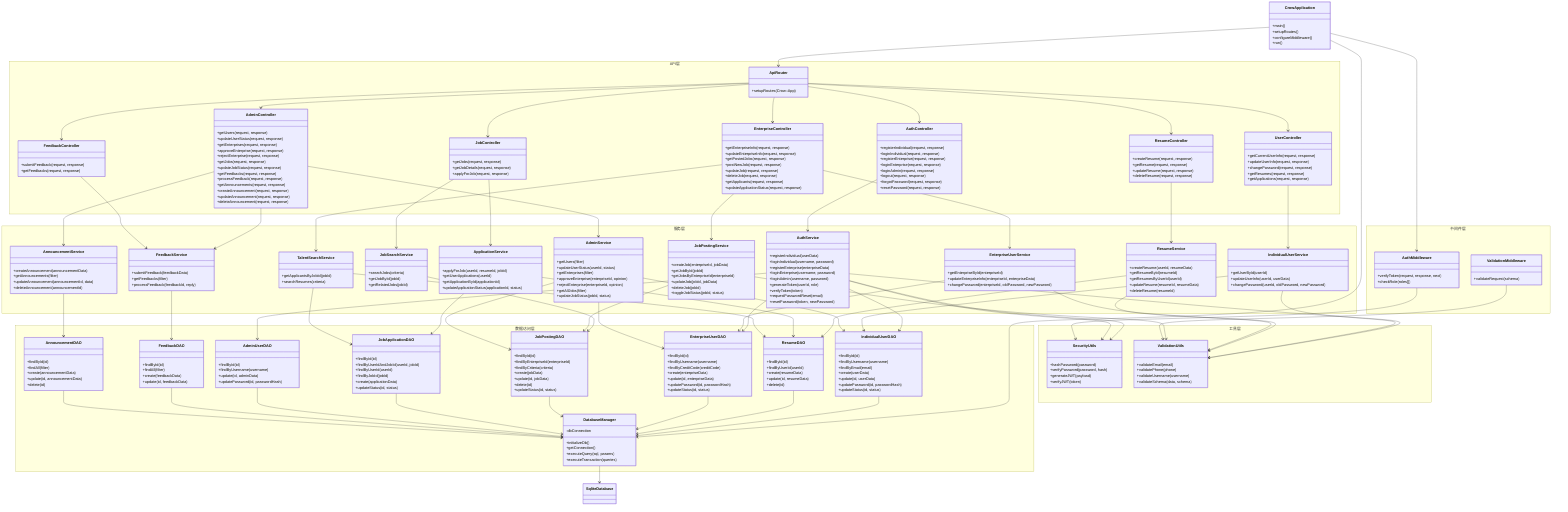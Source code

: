 classDiagram
    %% 主要分层
    class CrowApplication {
        +main()
        +setupRoutes()
        +configureMiddleware()
        +run()
    }
    
    %% API路由与控制器层
    namespace API层 {
        class ApiRouter {
            +setupRoutes(Crow::App)
        }
        
        class AuthController {
            +registerIndividual(request, response)
            +loginIndividual(request, response)
            +registerEnterprise(request, response)
            +loginEnterprise(request, response)
            +loginAdmin(request, response)
            +logout(request, response)
            +forgotPassword(request, response)
            +resetPassword(request, response)
        }
        
        class UserController {
            +getCurrentUserInfo(request, response)
            +updateUserInfo(request, response)
            +changePassword(request, response)
            +getResumes(request, response)
            +getApplications(request, response)
        }
        
        class ResumeController {
            +createResume(request, response)
            +getResume(request, response)
            +updateResume(request, response)
            +deleteResume(request, response)
        }
        
        class JobController {
            +getJobs(request, response)
            +getJobDetails(request, response)
            +applyForJob(request, response)
        }
        
        class EnterpriseController {
            +getEnterpriseInfo(request, response)
            +updateEnterpriseInfo(request, response)
            +getPostedJobs(request, response)
            +postNewJob(request, response)
            +updateJob(request, response)
            +deleteJob(request, response)
            +getApplicants(request, response)
            +updateApplicationStatus(request, response)
        }
        
        class AdminController {
            +getUsers(request, response)
            +updateUserStatus(request, response)
            +getEnterprises(request, response)
            +approveEnterprise(request, response)
            +rejectEnterprise(request, response)
            +getJobs(request, response)
            +updateJobStatus(request, response)
            +getFeedbacks(request, response)
            +processFeedback(request, response)
            +getAnnouncements(request, response)
            +createAnnouncement(request, response)
            +updateAnnouncement(request, response)
            +deleteAnnouncement(request, response)
        }
        
        class FeedbackController {
            +submitFeedback(request, response)
            +getFeedbacks(request, response)
        }
    }
    
    %% 中间件层
    namespace 中间件层 {
        class AuthMiddleware {
            +verifyToken(request, response, next)
            +checkRole(roles[])
        }
        
        class ValidationMiddleware {
            +validateRequest(schema)
        }
    }
    
    %% 业务逻辑服务层
    namespace 服务层 {
        class AuthService {
            +registerIndividual(userData)
            +loginIndividual(username, password)
            +registerEnterprise(enterpriseData)
            +loginEnterprise(username, password)
            +loginAdmin(username, password)
            +generateToken(userId, role)
            +verifyToken(token)
            +requestPasswordReset(email)
            +resetPassword(token, newPassword)
        }
        
        class IndividualUserService {
            +getUserById(userId)
            +updateUserInfo(userId, userData)
            +changePassword(userId, oldPassword, newPassword)
        }
        
        class ResumeService {
            +createResume(userId, resumeData)
            +getResumeById(resumeId)
            +getResumesByUserId(userId)
            +updateResume(resumeId, resumeData)
            +deleteResume(resumeId)
        }
        
        class JobSearchService {
            +searchJobs(criteria)
            +getJobById(jobId)
            +getRelatedJobs(jobId)
        }
        
        class ApplicationService {
            +applyForJob(userId, resumeId, jobId)
            +getUserApplications(userId)
            +getApplicationById(applicationId)
            +updateApplicationStatus(applicationId, status)
        }
        
        class EnterpriseUserService {
            +getEnterpriseById(enterpriseId)
            +updateEnterpriseInfo(enterpriseId, enterpriseData)
            +changePassword(enterpriseId, oldPassword, newPassword)
        }
        
        class JobPostingService {
            +createJob(enterpriseId, jobData)
            +getJobById(jobId)
            +getJobsByEnterpriseId(enterpriseId)
            +updateJob(jobId, jobData)
            +deleteJob(jobId)
            +toggleJobStatus(jobId, status)
        }
        
        class TalentSearchService {
            +getApplicantsByJobId(jobId)
            +searchResumes(criteria)
        }
        
        class AdminService {
            +getUsers(filter)
            +updateUserStatus(userId, status)
            +getEnterprises(filter)
            +approveEnterprise(enterpriseId, opinion)
            +rejectEnterprise(enterpriseId, opinion)
            +getAllJobs(filter)
            +updateJobStatus(jobId, status)
        }
        
        class FeedbackService {
            +submitFeedback(feedbackData)
            +getFeedbacks(filter)
            +processFeedback(feedbackId, reply)
        }
        
        class AnnouncementService {
            +createAnnouncement(announcementData)
            +getAnnouncements(filter)
            +updateAnnouncement(announcementId, data)
            +deleteAnnouncement(announcementId)
        }
    }
    
    %% 数据访问层
    namespace 数据访问层 {
        class DatabaseManager {
            -dbConnection
            +initializeDb()
            +getConnection()
            +executeQuery(sql, params)
            +executeTransaction(queries)
        }
        
        class IndividualUserDAO {
            +findById(id)
            +findByUsername(username)
            +findByEmail(email)
            +create(userData)
            +update(id, userData)
            +updatePassword(id, passwordHash)
            +updateStatus(id, status)
        }
        
        class ResumeDAO {
            +findById(id)
            +findByUserId(userId)
            +create(resumeData)
            +update(id, resumeData)
            +delete(id)
        }
        
        class EnterpriseUserDAO {
            +findById(id)
            +findByUsername(username)
            +findByCreditCode(creditCode)
            +create(enterpriseData)
            +update(id, enterpriseData)
            +updatePassword(id, passwordHash)
            +updateStatus(id, status)
        }
        
        class JobPostingDAO {
            +findById(id)
            +findByEnterpriseId(enterpriseId)
            +findByCriteria(criteria)
            +create(jobData)
            +update(id, jobData)
            +delete(id)
            +updateStatus(id, status)
        }
        
        class JobApplicationDAO {
            +findById(id)
            +findByUserIdAndJobId(userId, jobId)
            +findByUserId(userId)
            +findByJobId(jobId)
            +create(applicationData)
            +updateStatus(id, status)
        }
        
        class AdminUserDAO {
            +findById(id)
            +findByUsername(username)
            +update(id, adminData)
            +updatePassword(id, passwordHash)
        }
        
        class FeedbackDAO {
            +findById(id)
            +findAll(filter)
            +create(feedbackData)
            +update(id, feedbackData)
        }
        
        class AnnouncementDAO {
            +findById(id)
            +findAll(filter)
            +create(announcementData)
            +update(id, announcementData)
            +delete(id)
        }
    }
    
    %% 工具层
    namespace 工具层 {
        class SecurityUtils {
            +hashPassword(password)
            +verifyPassword(password, hash)
            +generateJWT(payload)
            +verifyJWT(token)
        }
        
        class ValidationUtils {
            +validateEmail(email)
            +validatePhone(phone)
            +validateUsername(username)
            +validateSchema(data, schema)
        }
    }
    
    %% 关系定义
    
    %% 主应用与各层的关系
    CrowApplication --> ApiRouter
    CrowApplication --> AuthMiddleware
    CrowApplication --> DatabaseManager
    
    %% API控制器之间的关系
    ApiRouter --> AuthController
    ApiRouter --> UserController
    ApiRouter --> ResumeController
    ApiRouter --> JobController
    ApiRouter --> EnterpriseController
    ApiRouter --> AdminController
    ApiRouter --> FeedbackController
    
    %% 控制器与服务层的关系
    AuthController --> AuthService
    UserController --> IndividualUserService
    ResumeController --> ResumeService
    JobController --> JobSearchService
    JobController --> ApplicationService
    EnterpriseController --> EnterpriseUserService
    EnterpriseController --> JobPostingService
    EnterpriseController --> TalentSearchService
    AdminController --> AdminService
    AdminController --> FeedbackService
    AdminController --> AnnouncementService
    FeedbackController --> FeedbackService
    
    %% 服务层与数据访问层的关系
    AuthService --> IndividualUserDAO
    AuthService --> EnterpriseUserDAO
    AuthService --> AdminUserDAO
    AuthService --> SecurityUtils
    IndividualUserService --> IndividualUserDAO
    ResumeService --> ResumeDAO
    JobSearchService --> JobPostingDAO
    ApplicationService --> JobApplicationDAO
    ApplicationService --> ResumeDAO
    EnterpriseUserService --> EnterpriseUserDAO
    JobPostingService --> JobPostingDAO
    TalentSearchService --> JobApplicationDAO
    TalentSearchService --> ResumeDAO
    AdminService --> IndividualUserDAO
    AdminService --> EnterpriseUserDAO
    AdminService --> JobPostingDAO
    FeedbackService --> FeedbackDAO
    AnnouncementService --> AnnouncementDAO
    
    %% 数据访问层与数据库管理器的关系
    IndividualUserDAO --> DatabaseManager
    ResumeDAO --> DatabaseManager
    EnterpriseUserDAO --> DatabaseManager
    JobPostingDAO --> DatabaseManager
    JobApplicationDAO --> DatabaseManager
    AdminUserDAO --> DatabaseManager
    FeedbackDAO --> DatabaseManager
    AnnouncementDAO --> DatabaseManager
    
    %% 工具类的使用关系
    AuthService --> SecurityUtils
    AuthService --> ValidationUtils
    IndividualUserService --> ValidationUtils
    EnterpriseUserService --> ValidationUtils
    ResumeService --> ValidationUtils
    JobPostingService --> ValidationUtils
    DatabaseManager --> SqliteDatabase
    AuthMiddleware --> SecurityUtils
    ValidationMiddleware --> ValidationUtils